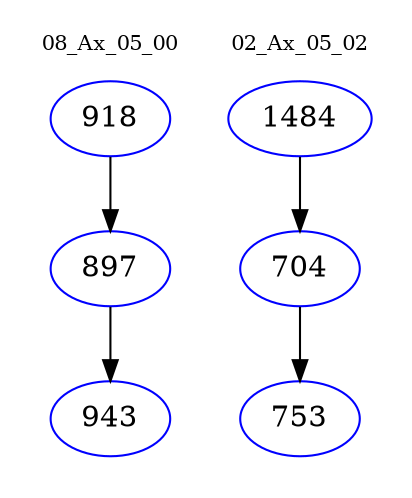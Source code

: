 digraph{
subgraph cluster_0 {
color = white
label = "08_Ax_05_00";
fontsize=10;
T0_918 [label="918", color="blue"]
T0_918 -> T0_897 [color="black"]
T0_897 [label="897", color="blue"]
T0_897 -> T0_943 [color="black"]
T0_943 [label="943", color="blue"]
}
subgraph cluster_1 {
color = white
label = "02_Ax_05_02";
fontsize=10;
T1_1484 [label="1484", color="blue"]
T1_1484 -> T1_704 [color="black"]
T1_704 [label="704", color="blue"]
T1_704 -> T1_753 [color="black"]
T1_753 [label="753", color="blue"]
}
}
